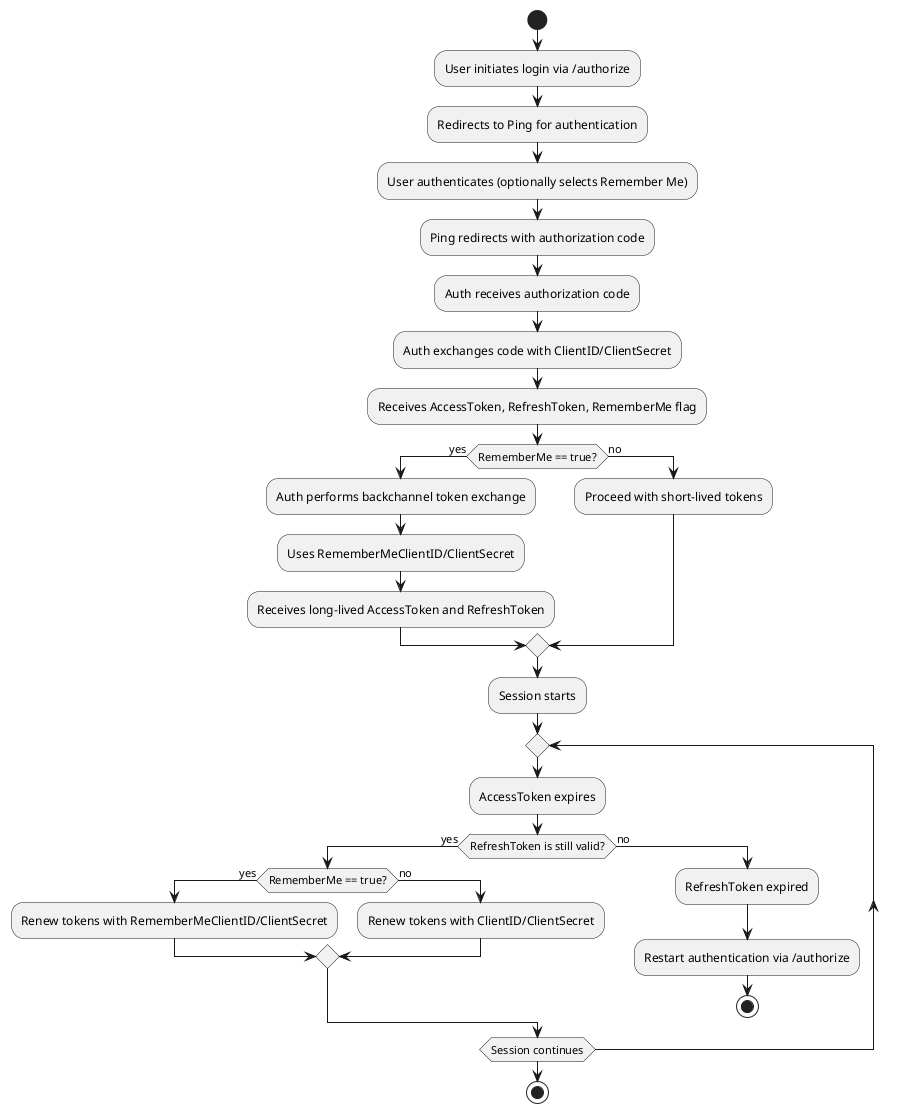 @startuml
start

:User initiates login via /authorize;
:Redirects to Ping for authentication;
:User authenticates (optionally selects Remember Me);
:Ping redirects with authorization code;

:Auth receives authorization code;
:Auth exchanges code with ClientID/ClientSecret;
:Receives AccessToken, RefreshToken, RememberMe flag;

if (RememberMe == true?) then (yes)
  :Auth performs backchannel token exchange;
  :Uses RememberMeClientID/ClientSecret;
  :Receives long-lived AccessToken and RefreshToken;
else (no)
  :Proceed with short-lived tokens;
endif

:Session starts;

repeat
  :AccessToken expires;
  if (RefreshToken is still valid?) then (yes)
    if (RememberMe == true?) then (yes)
      :Renew tokens with RememberMeClientID/ClientSecret;
    else (no)
      :Renew tokens with ClientID/ClientSecret;
    endif
  else (no)
    :RefreshToken expired;
    :Restart authentication via /authorize;
    stop
  endif
repeat while (Session continues)

stop
@enduml
